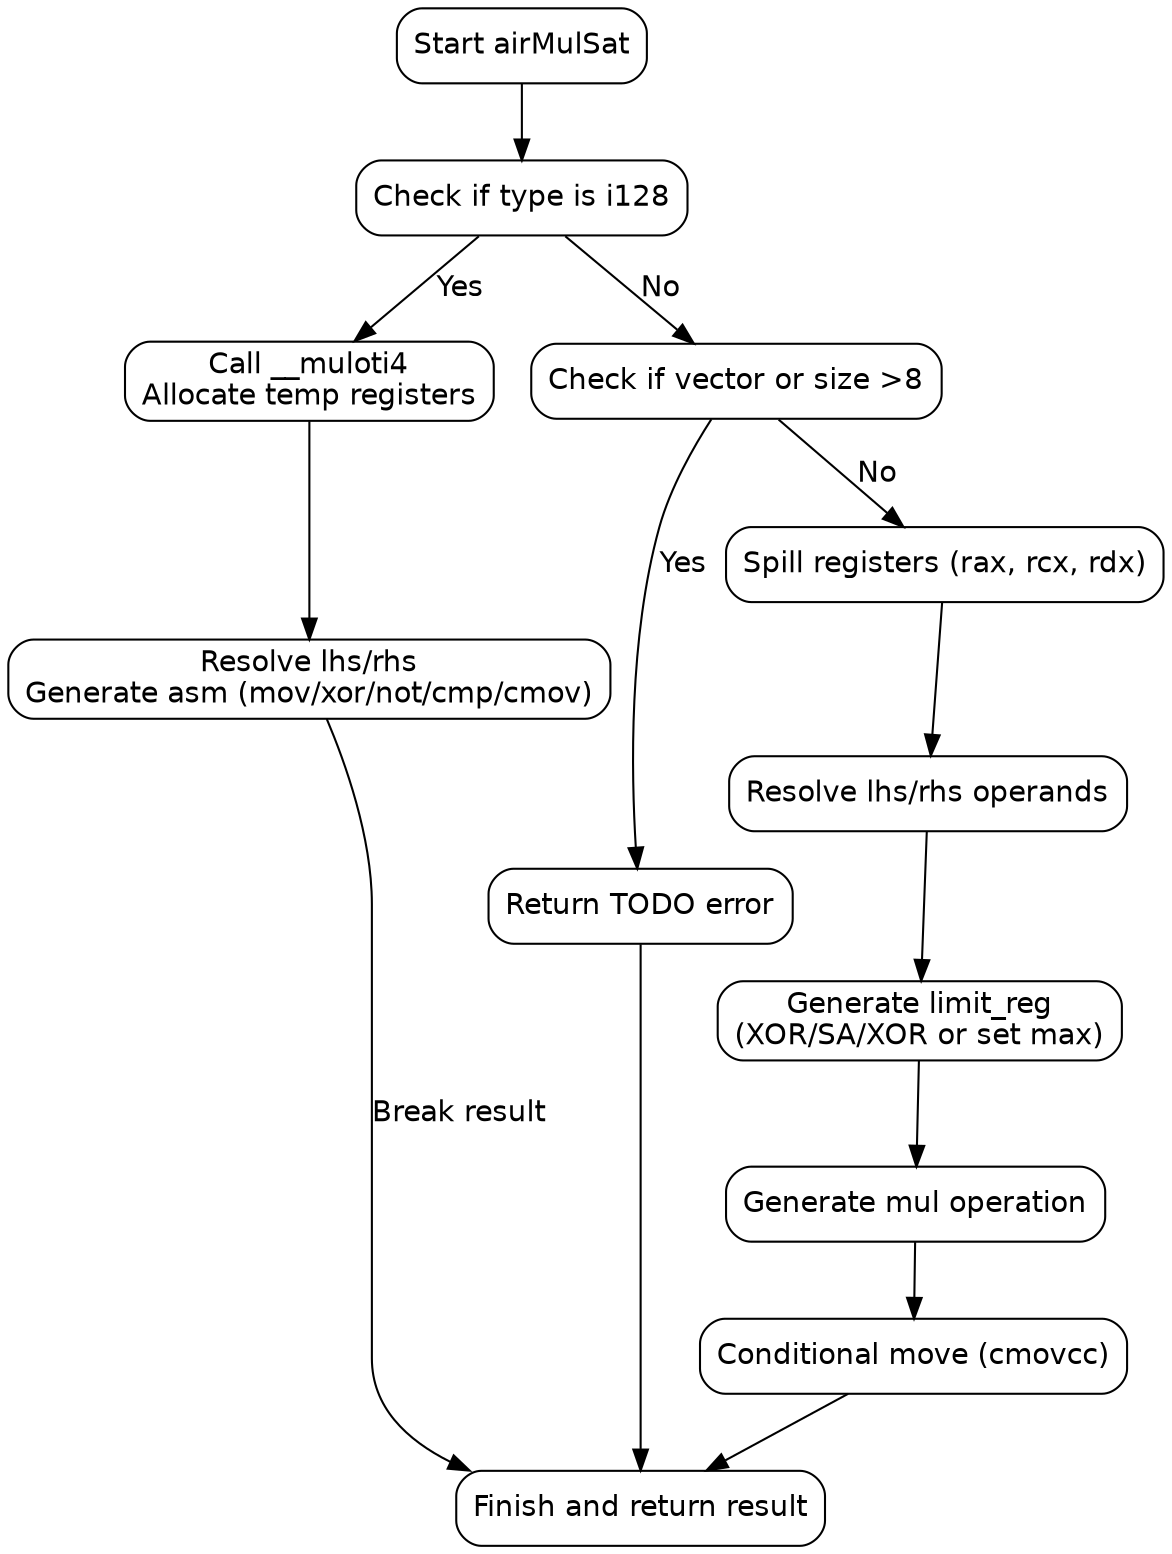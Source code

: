 
digraph flowchart {
    node [fontname="Helvetica", shape=box, style="rounded"];
    edge [fontname="Helvetica"];

    start [label="Start airMulSat"];
    check_i128 [label="Check if type is i128"];
    call_muloti4 [label="Call __muloti4\nAllocate temp registers"];
    handle_i128 [label="Resolve lhs/rhs\nGenerate asm (mov/xor/not/cmp/cmov)"];
    check_vector [label="Check if vector or size >8"];
    fail_todo [label="Return TODO error"];
    spill_registers [label="Spill registers (rax, rcx, rdx)"];
    resolve_operands [label="Resolve lhs/rhs operands"];
    gen_set_reg [label="Generate limit_reg\n(XOR/SA/XOR or set max)"];
    gen_mul [label="Generate mul operation"];
    cmov_overflow [label="Conditional move (cmovcc)"];
    finish [label="Finish and return result"];

    start -> check_i128;
    
    check_i128 -> call_muloti4 [label="Yes"];
    check_i128 -> check_vector [label="No"];
    
    call_muloti4 -> handle_i128;
    handle_i128 -> finish [label="Break result"];
    
    check_vector -> fail_todo [label="Yes"];
    check_vector -> spill_registers [label="No"];
    
    spill_registers -> resolve_operands;
    resolve_operands -> gen_set_reg;
    gen_set_reg -> gen_mul;
    gen_mul -> cmov_overflow;
    cmov_overflow -> finish;
    
    fail_todo -> finish;
}
